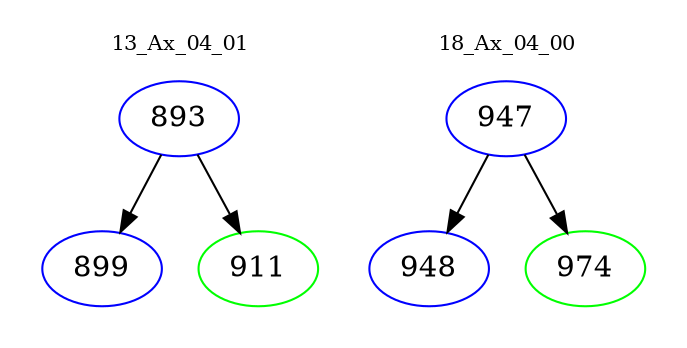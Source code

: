 digraph{
subgraph cluster_0 {
color = white
label = "13_Ax_04_01";
fontsize=10;
T0_893 [label="893", color="blue"]
T0_893 -> T0_899 [color="black"]
T0_899 [label="899", color="blue"]
T0_893 -> T0_911 [color="black"]
T0_911 [label="911", color="green"]
}
subgraph cluster_1 {
color = white
label = "18_Ax_04_00";
fontsize=10;
T1_947 [label="947", color="blue"]
T1_947 -> T1_948 [color="black"]
T1_948 [label="948", color="blue"]
T1_947 -> T1_974 [color="black"]
T1_974 [label="974", color="green"]
}
}
